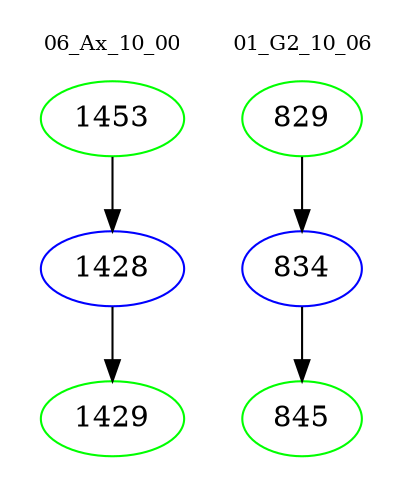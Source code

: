 digraph{
subgraph cluster_0 {
color = white
label = "06_Ax_10_00";
fontsize=10;
T0_1453 [label="1453", color="green"]
T0_1453 -> T0_1428 [color="black"]
T0_1428 [label="1428", color="blue"]
T0_1428 -> T0_1429 [color="black"]
T0_1429 [label="1429", color="green"]
}
subgraph cluster_1 {
color = white
label = "01_G2_10_06";
fontsize=10;
T1_829 [label="829", color="green"]
T1_829 -> T1_834 [color="black"]
T1_834 [label="834", color="blue"]
T1_834 -> T1_845 [color="black"]
T1_845 [label="845", color="green"]
}
}

